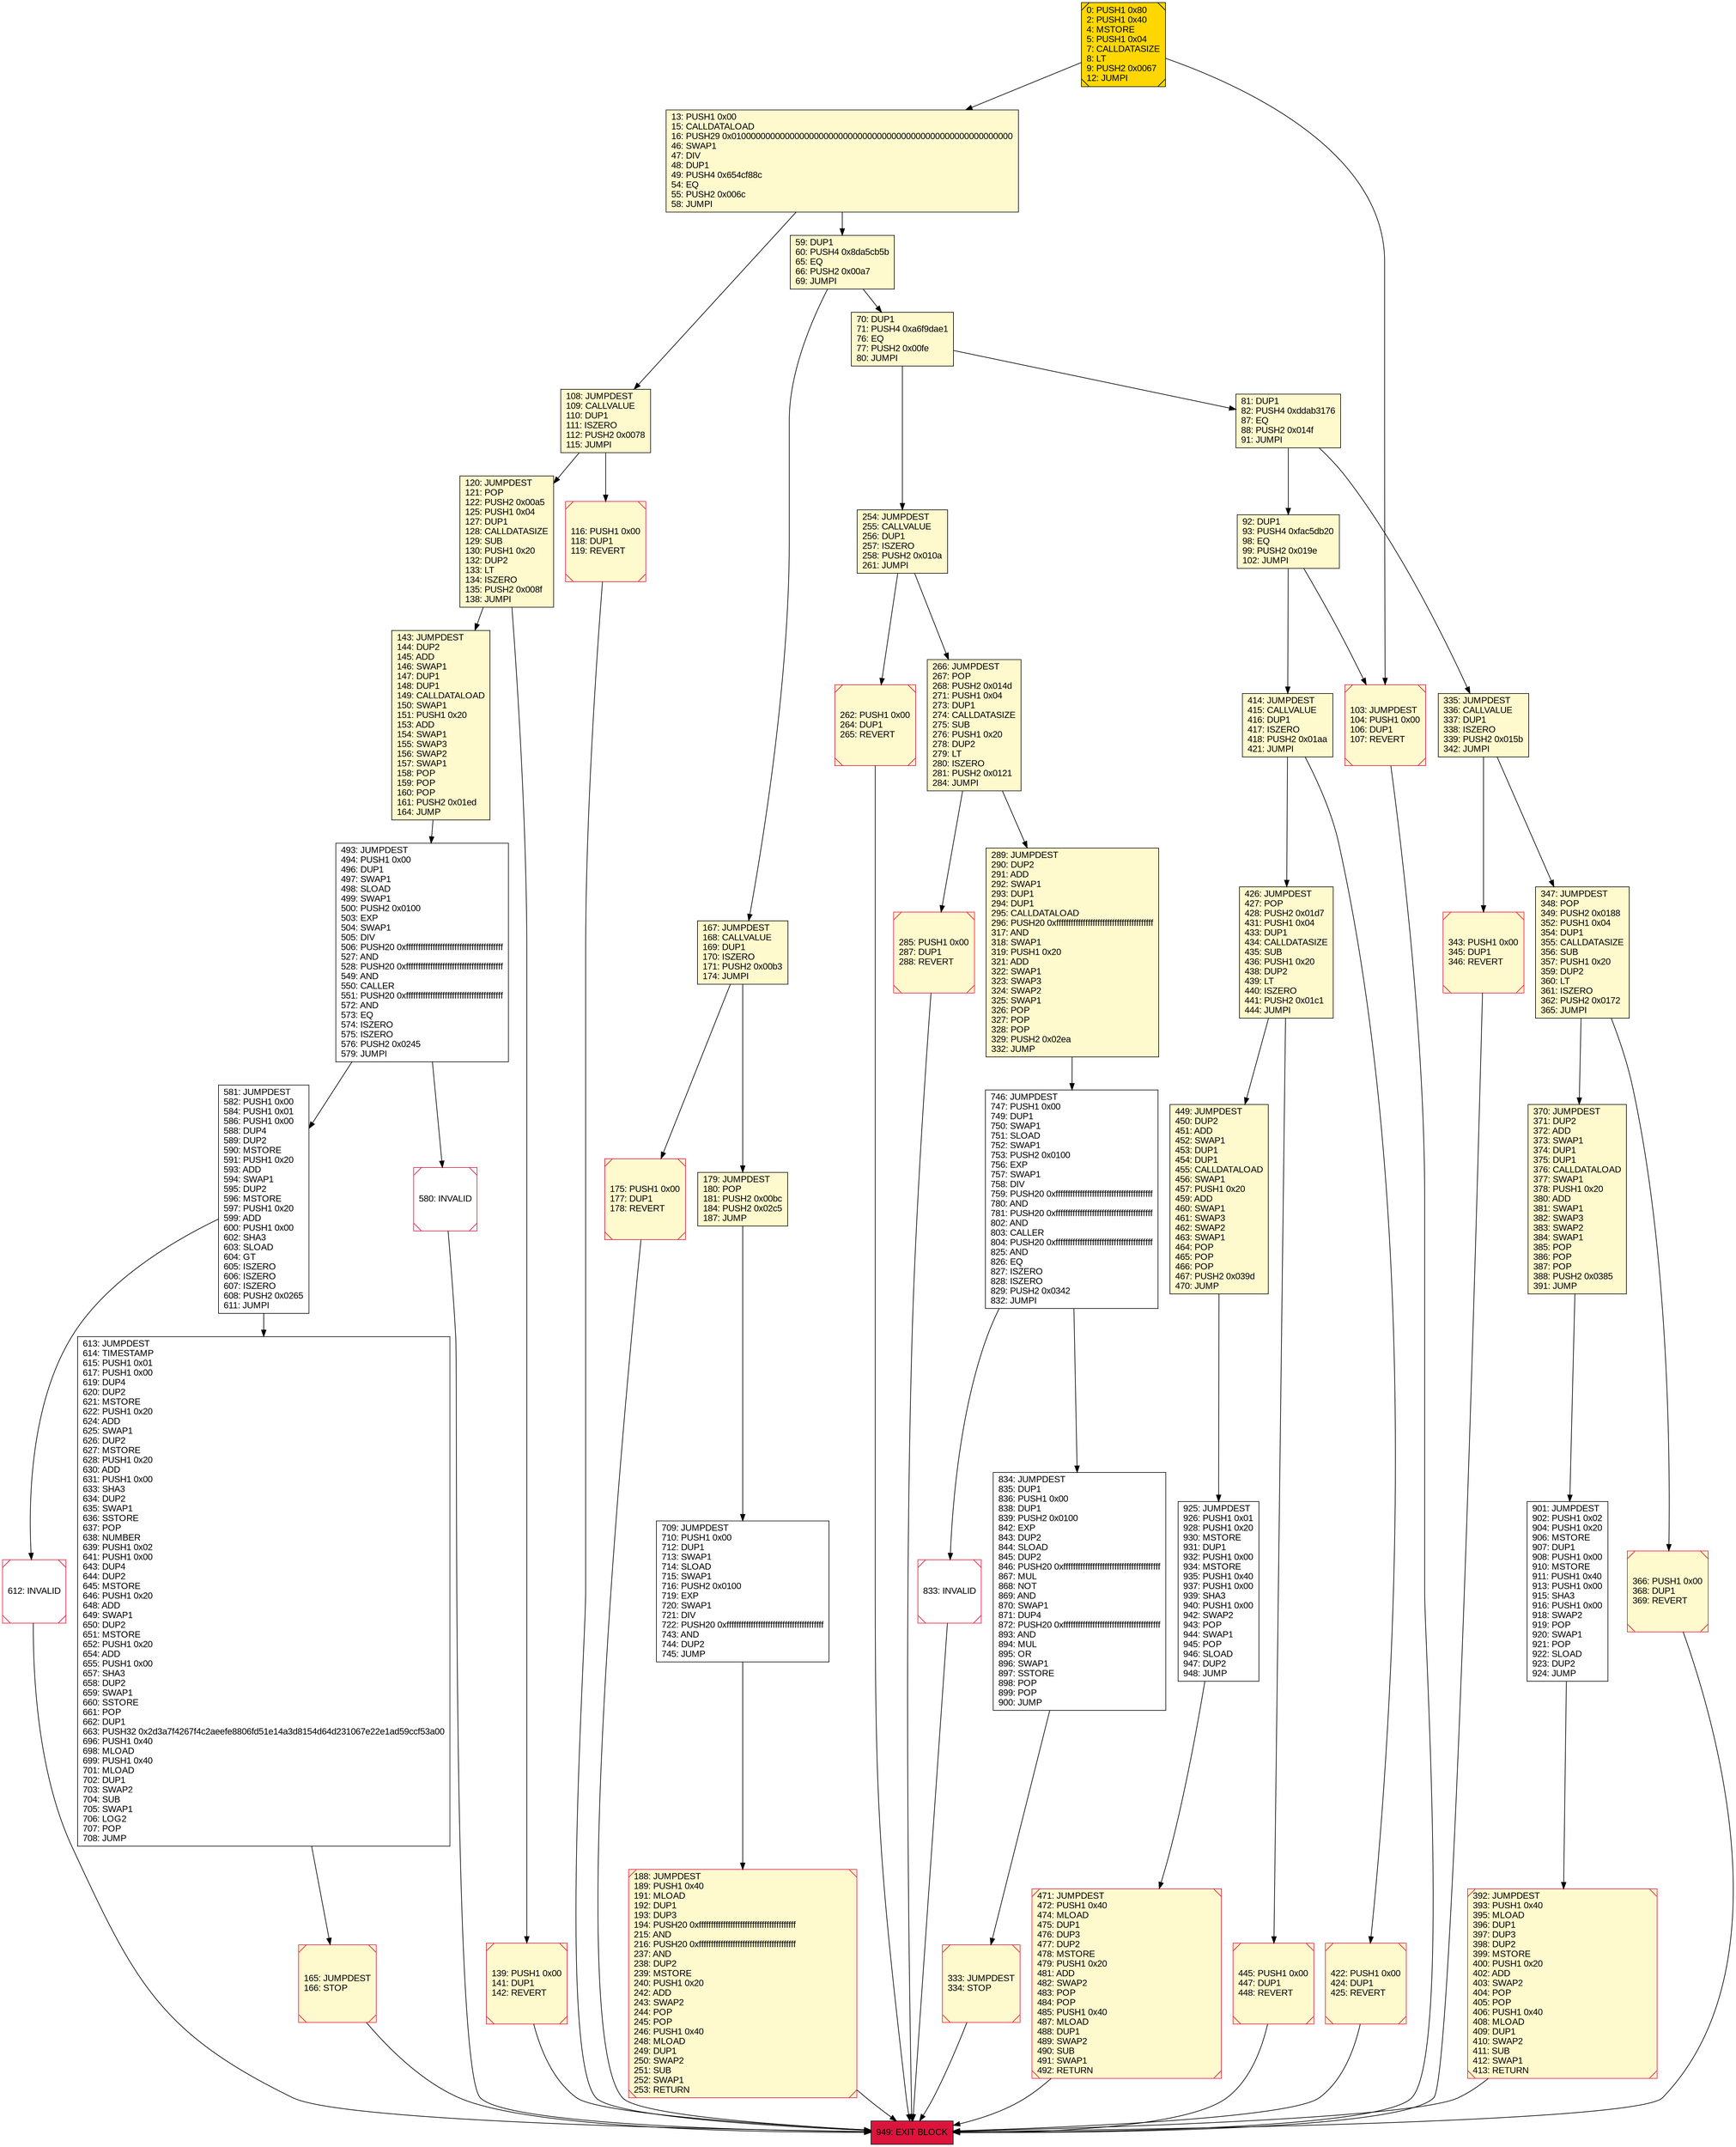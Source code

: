 digraph G {
bgcolor=transparent rankdir=UD;
node [shape=box style=filled color=black fillcolor=white fontname=arial fontcolor=black];
335 [label="335: JUMPDEST\l336: CALLVALUE\l337: DUP1\l338: ISZERO\l339: PUSH2 0x015b\l342: JUMPI\l" fillcolor=lemonchiffon ];
925 [label="925: JUMPDEST\l926: PUSH1 0x01\l928: PUSH1 0x20\l930: MSTORE\l931: DUP1\l932: PUSH1 0x00\l934: MSTORE\l935: PUSH1 0x40\l937: PUSH1 0x00\l939: SHA3\l940: PUSH1 0x00\l942: SWAP2\l943: POP\l944: SWAP1\l945: POP\l946: SLOAD\l947: DUP2\l948: JUMP\l" ];
92 [label="92: DUP1\l93: PUSH4 0xfac5db20\l98: EQ\l99: PUSH2 0x019e\l102: JUMPI\l" fillcolor=lemonchiffon ];
493 [label="493: JUMPDEST\l494: PUSH1 0x00\l496: DUP1\l497: SWAP1\l498: SLOAD\l499: SWAP1\l500: PUSH2 0x0100\l503: EXP\l504: SWAP1\l505: DIV\l506: PUSH20 0xffffffffffffffffffffffffffffffffffffffff\l527: AND\l528: PUSH20 0xffffffffffffffffffffffffffffffffffffffff\l549: AND\l550: CALLER\l551: PUSH20 0xffffffffffffffffffffffffffffffffffffffff\l572: AND\l573: EQ\l574: ISZERO\l575: ISZERO\l576: PUSH2 0x0245\l579: JUMPI\l" ];
422 [label="422: PUSH1 0x00\l424: DUP1\l425: REVERT\l" fillcolor=lemonchiffon shape=Msquare color=crimson ];
108 [label="108: JUMPDEST\l109: CALLVALUE\l110: DUP1\l111: ISZERO\l112: PUSH2 0x0078\l115: JUMPI\l" fillcolor=lemonchiffon ];
175 [label="175: PUSH1 0x00\l177: DUP1\l178: REVERT\l" fillcolor=lemonchiffon shape=Msquare color=crimson ];
366 [label="366: PUSH1 0x00\l368: DUP1\l369: REVERT\l" fillcolor=lemonchiffon shape=Msquare color=crimson ];
449 [label="449: JUMPDEST\l450: DUP2\l451: ADD\l452: SWAP1\l453: DUP1\l454: DUP1\l455: CALLDATALOAD\l456: SWAP1\l457: PUSH1 0x20\l459: ADD\l460: SWAP1\l461: SWAP3\l462: SWAP2\l463: SWAP1\l464: POP\l465: POP\l466: POP\l467: PUSH2 0x039d\l470: JUMP\l" fillcolor=lemonchiffon ];
120 [label="120: JUMPDEST\l121: POP\l122: PUSH2 0x00a5\l125: PUSH1 0x04\l127: DUP1\l128: CALLDATASIZE\l129: SUB\l130: PUSH1 0x20\l132: DUP2\l133: LT\l134: ISZERO\l135: PUSH2 0x008f\l138: JUMPI\l" fillcolor=lemonchiffon ];
81 [label="81: DUP1\l82: PUSH4 0xddab3176\l87: EQ\l88: PUSH2 0x014f\l91: JUMPI\l" fillcolor=lemonchiffon ];
116 [label="116: PUSH1 0x00\l118: DUP1\l119: REVERT\l" fillcolor=lemonchiffon shape=Msquare color=crimson ];
266 [label="266: JUMPDEST\l267: POP\l268: PUSH2 0x014d\l271: PUSH1 0x04\l273: DUP1\l274: CALLDATASIZE\l275: SUB\l276: PUSH1 0x20\l278: DUP2\l279: LT\l280: ISZERO\l281: PUSH2 0x0121\l284: JUMPI\l" fillcolor=lemonchiffon ];
414 [label="414: JUMPDEST\l415: CALLVALUE\l416: DUP1\l417: ISZERO\l418: PUSH2 0x01aa\l421: JUMPI\l" fillcolor=lemonchiffon ];
333 [label="333: JUMPDEST\l334: STOP\l" fillcolor=lemonchiffon shape=Msquare color=crimson ];
901 [label="901: JUMPDEST\l902: PUSH1 0x02\l904: PUSH1 0x20\l906: MSTORE\l907: DUP1\l908: PUSH1 0x00\l910: MSTORE\l911: PUSH1 0x40\l913: PUSH1 0x00\l915: SHA3\l916: PUSH1 0x00\l918: SWAP2\l919: POP\l920: SWAP1\l921: POP\l922: SLOAD\l923: DUP2\l924: JUMP\l" ];
0 [label="0: PUSH1 0x80\l2: PUSH1 0x40\l4: MSTORE\l5: PUSH1 0x04\l7: CALLDATASIZE\l8: LT\l9: PUSH2 0x0067\l12: JUMPI\l" fillcolor=lemonchiffon shape=Msquare fillcolor=gold ];
612 [label="612: INVALID\l" shape=Msquare color=crimson ];
613 [label="613: JUMPDEST\l614: TIMESTAMP\l615: PUSH1 0x01\l617: PUSH1 0x00\l619: DUP4\l620: DUP2\l621: MSTORE\l622: PUSH1 0x20\l624: ADD\l625: SWAP1\l626: DUP2\l627: MSTORE\l628: PUSH1 0x20\l630: ADD\l631: PUSH1 0x00\l633: SHA3\l634: DUP2\l635: SWAP1\l636: SSTORE\l637: POP\l638: NUMBER\l639: PUSH1 0x02\l641: PUSH1 0x00\l643: DUP4\l644: DUP2\l645: MSTORE\l646: PUSH1 0x20\l648: ADD\l649: SWAP1\l650: DUP2\l651: MSTORE\l652: PUSH1 0x20\l654: ADD\l655: PUSH1 0x00\l657: SHA3\l658: DUP2\l659: SWAP1\l660: SSTORE\l661: POP\l662: DUP1\l663: PUSH32 0x2d3a7f4267f4c2aeefe8806fd51e14a3d8154d64d231067e22e1ad59ccf53a00\l696: PUSH1 0x40\l698: MLOAD\l699: PUSH1 0x40\l701: MLOAD\l702: DUP1\l703: SWAP2\l704: SUB\l705: SWAP1\l706: LOG2\l707: POP\l708: JUMP\l" ];
70 [label="70: DUP1\l71: PUSH4 0xa6f9dae1\l76: EQ\l77: PUSH2 0x00fe\l80: JUMPI\l" fillcolor=lemonchiffon ];
179 [label="179: JUMPDEST\l180: POP\l181: PUSH2 0x00bc\l184: PUSH2 0x02c5\l187: JUMP\l" fillcolor=lemonchiffon ];
746 [label="746: JUMPDEST\l747: PUSH1 0x00\l749: DUP1\l750: SWAP1\l751: SLOAD\l752: SWAP1\l753: PUSH2 0x0100\l756: EXP\l757: SWAP1\l758: DIV\l759: PUSH20 0xffffffffffffffffffffffffffffffffffffffff\l780: AND\l781: PUSH20 0xffffffffffffffffffffffffffffffffffffffff\l802: AND\l803: CALLER\l804: PUSH20 0xffffffffffffffffffffffffffffffffffffffff\l825: AND\l826: EQ\l827: ISZERO\l828: ISZERO\l829: PUSH2 0x0342\l832: JUMPI\l" ];
445 [label="445: PUSH1 0x00\l447: DUP1\l448: REVERT\l" fillcolor=lemonchiffon shape=Msquare color=crimson ];
167 [label="167: JUMPDEST\l168: CALLVALUE\l169: DUP1\l170: ISZERO\l171: PUSH2 0x00b3\l174: JUMPI\l" fillcolor=lemonchiffon ];
254 [label="254: JUMPDEST\l255: CALLVALUE\l256: DUP1\l257: ISZERO\l258: PUSH2 0x010a\l261: JUMPI\l" fillcolor=lemonchiffon ];
347 [label="347: JUMPDEST\l348: POP\l349: PUSH2 0x0188\l352: PUSH1 0x04\l354: DUP1\l355: CALLDATASIZE\l356: SUB\l357: PUSH1 0x20\l359: DUP2\l360: LT\l361: ISZERO\l362: PUSH2 0x0172\l365: JUMPI\l" fillcolor=lemonchiffon ];
103 [label="103: JUMPDEST\l104: PUSH1 0x00\l106: DUP1\l107: REVERT\l" fillcolor=lemonchiffon shape=Msquare color=crimson ];
471 [label="471: JUMPDEST\l472: PUSH1 0x40\l474: MLOAD\l475: DUP1\l476: DUP3\l477: DUP2\l478: MSTORE\l479: PUSH1 0x20\l481: ADD\l482: SWAP2\l483: POP\l484: POP\l485: PUSH1 0x40\l487: MLOAD\l488: DUP1\l489: SWAP2\l490: SUB\l491: SWAP1\l492: RETURN\l" fillcolor=lemonchiffon shape=Msquare color=crimson ];
13 [label="13: PUSH1 0x00\l15: CALLDATALOAD\l16: PUSH29 0x0100000000000000000000000000000000000000000000000000000000\l46: SWAP1\l47: DIV\l48: DUP1\l49: PUSH4 0x654cf88c\l54: EQ\l55: PUSH2 0x006c\l58: JUMPI\l" fillcolor=lemonchiffon ];
581 [label="581: JUMPDEST\l582: PUSH1 0x00\l584: PUSH1 0x01\l586: PUSH1 0x00\l588: DUP4\l589: DUP2\l590: MSTORE\l591: PUSH1 0x20\l593: ADD\l594: SWAP1\l595: DUP2\l596: MSTORE\l597: PUSH1 0x20\l599: ADD\l600: PUSH1 0x00\l602: SHA3\l603: SLOAD\l604: GT\l605: ISZERO\l606: ISZERO\l607: ISZERO\l608: PUSH2 0x0265\l611: JUMPI\l" ];
289 [label="289: JUMPDEST\l290: DUP2\l291: ADD\l292: SWAP1\l293: DUP1\l294: DUP1\l295: CALLDATALOAD\l296: PUSH20 0xffffffffffffffffffffffffffffffffffffffff\l317: AND\l318: SWAP1\l319: PUSH1 0x20\l321: ADD\l322: SWAP1\l323: SWAP3\l324: SWAP2\l325: SWAP1\l326: POP\l327: POP\l328: POP\l329: PUSH2 0x02ea\l332: JUMP\l" fillcolor=lemonchiffon ];
262 [label="262: PUSH1 0x00\l264: DUP1\l265: REVERT\l" fillcolor=lemonchiffon shape=Msquare color=crimson ];
139 [label="139: PUSH1 0x00\l141: DUP1\l142: REVERT\l" fillcolor=lemonchiffon shape=Msquare color=crimson ];
370 [label="370: JUMPDEST\l371: DUP2\l372: ADD\l373: SWAP1\l374: DUP1\l375: DUP1\l376: CALLDATALOAD\l377: SWAP1\l378: PUSH1 0x20\l380: ADD\l381: SWAP1\l382: SWAP3\l383: SWAP2\l384: SWAP1\l385: POP\l386: POP\l387: POP\l388: PUSH2 0x0385\l391: JUMP\l" fillcolor=lemonchiffon ];
143 [label="143: JUMPDEST\l144: DUP2\l145: ADD\l146: SWAP1\l147: DUP1\l148: DUP1\l149: CALLDATALOAD\l150: SWAP1\l151: PUSH1 0x20\l153: ADD\l154: SWAP1\l155: SWAP3\l156: SWAP2\l157: SWAP1\l158: POP\l159: POP\l160: POP\l161: PUSH2 0x01ed\l164: JUMP\l" fillcolor=lemonchiffon ];
188 [label="188: JUMPDEST\l189: PUSH1 0x40\l191: MLOAD\l192: DUP1\l193: DUP3\l194: PUSH20 0xffffffffffffffffffffffffffffffffffffffff\l215: AND\l216: PUSH20 0xffffffffffffffffffffffffffffffffffffffff\l237: AND\l238: DUP2\l239: MSTORE\l240: PUSH1 0x20\l242: ADD\l243: SWAP2\l244: POP\l245: POP\l246: PUSH1 0x40\l248: MLOAD\l249: DUP1\l250: SWAP2\l251: SUB\l252: SWAP1\l253: RETURN\l" fillcolor=lemonchiffon shape=Msquare color=crimson ];
165 [label="165: JUMPDEST\l166: STOP\l" fillcolor=lemonchiffon shape=Msquare color=crimson ];
709 [label="709: JUMPDEST\l710: PUSH1 0x00\l712: DUP1\l713: SWAP1\l714: SLOAD\l715: SWAP1\l716: PUSH2 0x0100\l719: EXP\l720: SWAP1\l721: DIV\l722: PUSH20 0xffffffffffffffffffffffffffffffffffffffff\l743: AND\l744: DUP2\l745: JUMP\l" ];
949 [label="949: EXIT BLOCK\l" fillcolor=crimson ];
59 [label="59: DUP1\l60: PUSH4 0x8da5cb5b\l65: EQ\l66: PUSH2 0x00a7\l69: JUMPI\l" fillcolor=lemonchiffon ];
343 [label="343: PUSH1 0x00\l345: DUP1\l346: REVERT\l" fillcolor=lemonchiffon shape=Msquare color=crimson ];
834 [label="834: JUMPDEST\l835: DUP1\l836: PUSH1 0x00\l838: DUP1\l839: PUSH2 0x0100\l842: EXP\l843: DUP2\l844: SLOAD\l845: DUP2\l846: PUSH20 0xffffffffffffffffffffffffffffffffffffffff\l867: MUL\l868: NOT\l869: AND\l870: SWAP1\l871: DUP4\l872: PUSH20 0xffffffffffffffffffffffffffffffffffffffff\l893: AND\l894: MUL\l895: OR\l896: SWAP1\l897: SSTORE\l898: POP\l899: POP\l900: JUMP\l" ];
392 [label="392: JUMPDEST\l393: PUSH1 0x40\l395: MLOAD\l396: DUP1\l397: DUP3\l398: DUP2\l399: MSTORE\l400: PUSH1 0x20\l402: ADD\l403: SWAP2\l404: POP\l405: POP\l406: PUSH1 0x40\l408: MLOAD\l409: DUP1\l410: SWAP2\l411: SUB\l412: SWAP1\l413: RETURN\l" fillcolor=lemonchiffon shape=Msquare color=crimson ];
580 [label="580: INVALID\l" shape=Msquare color=crimson ];
285 [label="285: PUSH1 0x00\l287: DUP1\l288: REVERT\l" fillcolor=lemonchiffon shape=Msquare color=crimson ];
426 [label="426: JUMPDEST\l427: POP\l428: PUSH2 0x01d7\l431: PUSH1 0x04\l433: DUP1\l434: CALLDATASIZE\l435: SUB\l436: PUSH1 0x20\l438: DUP2\l439: LT\l440: ISZERO\l441: PUSH2 0x01c1\l444: JUMPI\l" fillcolor=lemonchiffon ];
833 [label="833: INVALID\l" shape=Msquare color=crimson ];
70 -> 254;
165 -> 949;
285 -> 949;
449 -> 925;
347 -> 370;
392 -> 949;
167 -> 175;
262 -> 949;
81 -> 92;
108 -> 120;
709 -> 188;
92 -> 414;
139 -> 949;
414 -> 422;
925 -> 471;
493 -> 581;
746 -> 834;
143 -> 493;
445 -> 949;
59 -> 70;
266 -> 285;
13 -> 108;
179 -> 709;
426 -> 449;
422 -> 949;
335 -> 343;
120 -> 139;
0 -> 103;
175 -> 949;
493 -> 580;
581 -> 612;
581 -> 613;
167 -> 179;
343 -> 949;
254 -> 266;
833 -> 949;
580 -> 949;
70 -> 81;
471 -> 949;
13 -> 59;
81 -> 335;
103 -> 949;
188 -> 949;
108 -> 116;
116 -> 949;
335 -> 347;
901 -> 392;
426 -> 445;
746 -> 833;
834 -> 333;
414 -> 426;
92 -> 103;
59 -> 167;
613 -> 165;
333 -> 949;
612 -> 949;
347 -> 366;
266 -> 289;
370 -> 901;
254 -> 262;
289 -> 746;
366 -> 949;
120 -> 143;
0 -> 13;
}